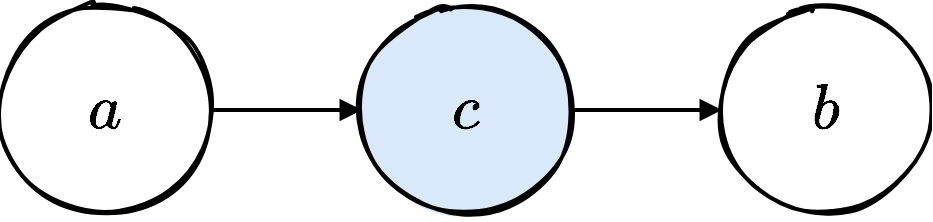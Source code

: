 <mxfile version="13.7.3" type="device"><diagram id="Z6ZnRCBgsvafxGbzeIP-" name="Page-1"><mxGraphModel dx="922" dy="3873" grid="1" gridSize="10" guides="1" tooltips="1" connect="1" arrows="1" fold="1" page="1" pageScale="1" pageWidth="500" pageHeight="500" math="1" shadow="0"><root><mxCell id="0"/><object label="nodes&#10;" id="1"><mxCell parent="0"/></object><object label="distrib" id="sO9bxbikf-4URry5FpEM-25"><mxCell parent="0"/></object><mxCell id="YVzC-aATqKcf8MKqJwcv-3" value="&lt;font style=&quot;font-size: 27px&quot;&gt;$$ b $$&lt;/font&gt;" style="ellipse;whiteSpace=wrap;html=1;strokeWidth=2;fillWeight=2;hachureGap=8;fillColor=none;fillStyle=solid;sketch=1;" parent="sO9bxbikf-4URry5FpEM-25" vertex="1"><mxGeometry x="878" y="-2858" width="103.5" height="108.0" as="geometry"/></mxCell><mxCell id="YVzC-aATqKcf8MKqJwcv-4" value="&lt;font style=&quot;font-size: 27px&quot;&gt;$$ c $$&lt;/font&gt;" style="ellipse;whiteSpace=wrap;html=1;strokeWidth=2;fillWeight=2;hachureGap=8;fillColor=#dae8fc;fillStyle=solid;sketch=1;" parent="sO9bxbikf-4URry5FpEM-25" vertex="1"><mxGeometry x="698" y="-2858" width="103.5" height="108.0" as="geometry"/></mxCell><mxCell id="YVzC-aATqKcf8MKqJwcv-5" value="&lt;font style=&quot;font-size: 27px&quot;&gt;$$ a $$&lt;/font&gt;" style="ellipse;whiteSpace=wrap;html=1;strokeWidth=2;fillWeight=2;hachureGap=8;fillColor=none;fillStyle=solid;sketch=1;" parent="sO9bxbikf-4URry5FpEM-25" vertex="1"><mxGeometry x="518" y="-2858" width="103.5" height="108.0" as="geometry"/></mxCell><mxCell id="YVzC-aATqKcf8MKqJwcv-6" value="" style="endArrow=block;html=1;exitX=1;exitY=0.5;exitDx=0;exitDy=0;entryX=0;entryY=0.5;entryDx=0;entryDy=0;endFill=1;strokeWidth=2;" parent="sO9bxbikf-4URry5FpEM-25" source="YVzC-aATqKcf8MKqJwcv-4" target="YVzC-aATqKcf8MKqJwcv-3" edge="1"><mxGeometry width="50" height="50" relative="1" as="geometry"><mxPoint x="638.75" y="-2630" as="sourcePoint"/><mxPoint x="696.25" y="-2690" as="targetPoint"/></mxGeometry></mxCell><mxCell id="YVzC-aATqKcf8MKqJwcv-7" value="" style="endArrow=none;html=1;entryX=1;entryY=0.5;entryDx=0;entryDy=0;endFill=0;strokeWidth=2;exitX=0;exitY=0.5;exitDx=0;exitDy=0;startArrow=block;startFill=1;" parent="sO9bxbikf-4URry5FpEM-25" source="YVzC-aATqKcf8MKqJwcv-4" target="YVzC-aATqKcf8MKqJwcv-5" edge="1"><mxGeometry width="50" height="50" relative="1" as="geometry"><mxPoint x="598.5" y="-2762" as="sourcePoint"/><mxPoint x="788.25" y="-2715.008" as="targetPoint"/></mxGeometry></mxCell><object label="arrows" id="sO9bxbikf-4URry5FpEM-26"><mxCell parent="0"/></object></root></mxGraphModel></diagram></mxfile>